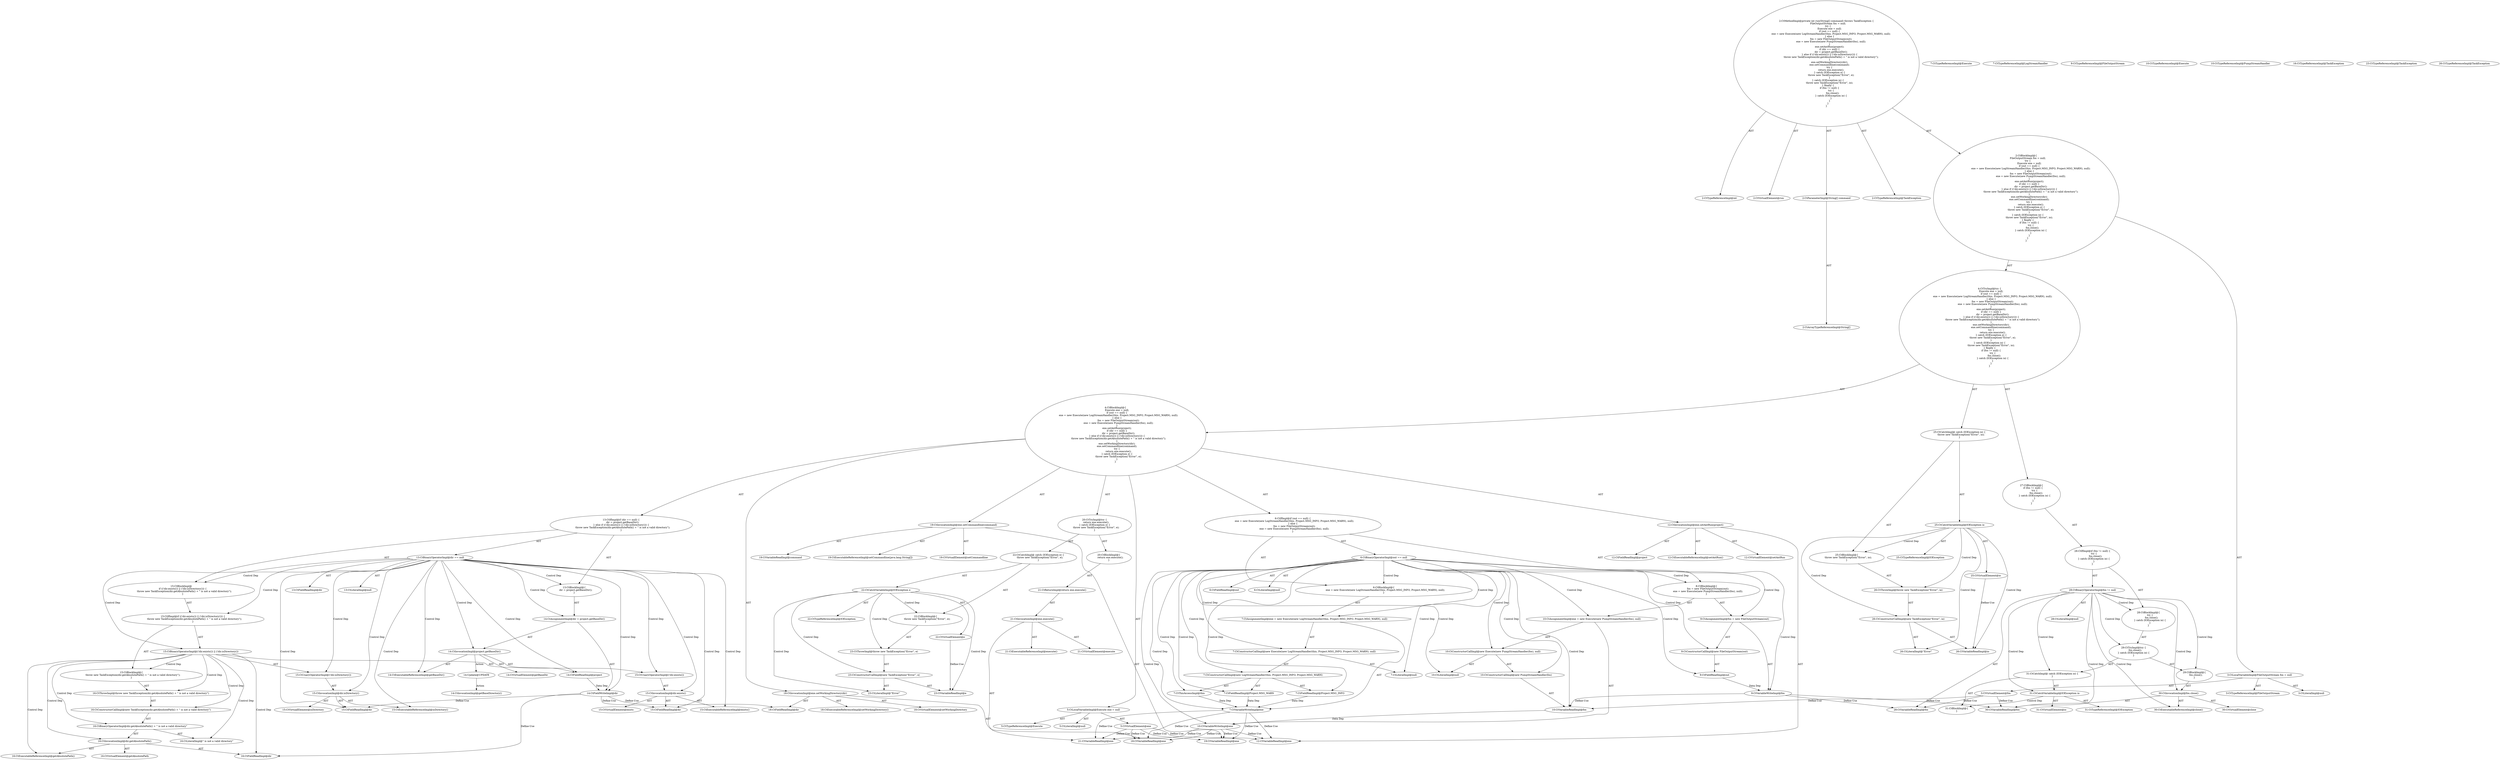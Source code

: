 digraph "run#?,String[]" {
0 [label="2:CtTypeReferenceImpl@int" shape=ellipse]
1 [label="2:CtVirtualElement@run" shape=ellipse]
2 [label="2:CtParameterImpl@String[] command" shape=ellipse]
3 [label="2:CtArrayTypeReferenceImpl@String[]" shape=ellipse]
4 [label="2:CtTypeReferenceImpl@TaskException" shape=ellipse]
5 [label="3:CtTypeReferenceImpl@FileOutputStream" shape=ellipse]
6 [label="3:CtLiteralImpl@null" shape=ellipse]
7 [label="3:CtVirtualElement@fos" shape=ellipse]
8 [label="3:CtLocalVariableImpl@FileOutputStream fos = null" shape=ellipse]
9 [label="5:CtTypeReferenceImpl@Execute" shape=ellipse]
10 [label="5:CtLiteralImpl@null" shape=ellipse]
11 [label="5:CtVirtualElement@exe" shape=ellipse]
12 [label="5:CtLocalVariableImpl@Execute exe = null" shape=ellipse]
13 [label="6:CtFieldReadImpl@out" shape=ellipse]
14 [label="6:CtLiteralImpl@null" shape=ellipse]
15 [label="6:CtBinaryOperatorImpl@out == null" shape=ellipse]
16 [label="7:CtVariableWriteImpl@exe" shape=ellipse]
17 [label="7:CtTypeReferenceImpl@Execute" shape=ellipse]
18 [label="7:CtTypeReferenceImpl@LogStreamHandler" shape=ellipse]
19 [label="7:CtThisAccessImpl@this" shape=ellipse]
20 [label="7:CtFieldReadImpl@Project.MSG_INFO" shape=ellipse]
21 [label="7:CtFieldReadImpl@Project.MSG_WARN" shape=ellipse]
22 [label="7:CtConstructorCallImpl@new LogStreamHandler(this, Project.MSG_INFO, Project.MSG_WARN)" shape=ellipse]
23 [label="7:CtLiteralImpl@null" shape=ellipse]
24 [label="7:CtConstructorCallImpl@new Execute(new LogStreamHandler(this, Project.MSG_INFO, Project.MSG_WARN), null)" shape=ellipse]
25 [label="7:CtAssignmentImpl@exe = new Execute(new LogStreamHandler(this, Project.MSG_INFO, Project.MSG_WARN), null)" shape=ellipse]
26 [label="6:CtBlockImpl@\{
    exe = new Execute(new LogStreamHandler(this, Project.MSG_INFO, Project.MSG_WARN), null);
\}" shape=ellipse]
27 [label="9:CtVariableWriteImpl@fos" shape=ellipse]
28 [label="9:CtTypeReferenceImpl@FileOutputStream" shape=ellipse]
29 [label="9:CtFieldReadImpl@out" shape=ellipse]
30 [label="9:CtConstructorCallImpl@new FileOutputStream(out)" shape=ellipse]
31 [label="9:CtAssignmentImpl@fos = new FileOutputStream(out)" shape=ellipse]
32 [label="10:CtVariableWriteImpl@exe" shape=ellipse]
33 [label="10:CtTypeReferenceImpl@Execute" shape=ellipse]
34 [label="10:CtTypeReferenceImpl@PumpStreamHandler" shape=ellipse]
35 [label="10:CtVariableReadImpl@fos" shape=ellipse]
36 [label="10:CtConstructorCallImpl@new PumpStreamHandler(fos)" shape=ellipse]
37 [label="10:CtLiteralImpl@null" shape=ellipse]
38 [label="10:CtConstructorCallImpl@new Execute(new PumpStreamHandler(fos), null)" shape=ellipse]
39 [label="10:CtAssignmentImpl@exe = new Execute(new PumpStreamHandler(fos), null)" shape=ellipse]
40 [label="8:CtBlockImpl@\{
    fos = new FileOutputStream(out);
    exe = new Execute(new PumpStreamHandler(fos), null);
\}" shape=ellipse]
41 [label="6:CtIfImpl@if (out == null) \{
    exe = new Execute(new LogStreamHandler(this, Project.MSG_INFO, Project.MSG_WARN), null);
\} else \{
    fos = new FileOutputStream(out);
    exe = new Execute(new PumpStreamHandler(fos), null);
\}" shape=ellipse]
42 [label="12:CtExecutableReferenceImpl@setAntRun()" shape=ellipse]
43 [label="12:CtVirtualElement@setAntRun" shape=ellipse]
44 [label="12:CtVariableReadImpl@exe" shape=ellipse]
45 [label="12:CtFieldReadImpl@project" shape=ellipse]
46 [label="12:CtInvocationImpl@exe.setAntRun(project)" shape=ellipse]
47 [label="13:CtFieldReadImpl@dir" shape=ellipse]
48 [label="13:CtLiteralImpl@null" shape=ellipse]
49 [label="13:CtBinaryOperatorImpl@dir == null" shape=ellipse]
50 [label="14:CtFieldWriteImpl@dir" shape=ellipse]
51 [label="14:CtExecutableReferenceImpl@getBaseDir()" shape=ellipse]
52 [label="14:CtVirtualElement@getBaseDir" shape=ellipse]
53 [label="14:CtFieldReadImpl@project" shape=ellipse]
54 [label="14:CtInvocationImpl@project.getBaseDir()" shape=ellipse]
55 [label="14:CtAssignmentImpl@dir = project.getBaseDir()" shape=ellipse]
56 [label="13:CtBlockImpl@\{
    dir = project.getBaseDir();
\}" shape=ellipse]
57 [label="15:CtExecutableReferenceImpl@exists()" shape=ellipse]
58 [label="15:CtVirtualElement@exists" shape=ellipse]
59 [label="15:CtFieldReadImpl@dir" shape=ellipse]
60 [label="15:CtInvocationImpl@dir.exists()" shape=ellipse]
61 [label="15:CtUnaryOperatorImpl@(!dir.exists())" shape=ellipse]
62 [label="15:CtExecutableReferenceImpl@isDirectory()" shape=ellipse]
63 [label="15:CtVirtualElement@isDirectory" shape=ellipse]
64 [label="15:CtFieldReadImpl@dir" shape=ellipse]
65 [label="15:CtInvocationImpl@dir.isDirectory()" shape=ellipse]
66 [label="15:CtUnaryOperatorImpl@(!dir.isDirectory())" shape=ellipse]
67 [label="15:CtBinaryOperatorImpl@(!dir.exists()) || (!dir.isDirectory())" shape=ellipse]
68 [label="16:CtTypeReferenceImpl@TaskException" shape=ellipse]
69 [label="16:CtExecutableReferenceImpl@getAbsolutePath()" shape=ellipse]
70 [label="16:CtVirtualElement@getAbsolutePath" shape=ellipse]
71 [label="16:CtFieldReadImpl@dir" shape=ellipse]
72 [label="16:CtInvocationImpl@dir.getAbsolutePath()" shape=ellipse]
73 [label="16:CtLiteralImpl@\" is not a valid directory\"" shape=ellipse]
74 [label="16:CtBinaryOperatorImpl@dir.getAbsolutePath() + \" is not a valid directory\"" shape=ellipse]
75 [label="16:CtConstructorCallImpl@new TaskException(dir.getAbsolutePath() + \" is not a valid directory\")" shape=ellipse]
76 [label="16:CtThrowImpl@throw new TaskException(dir.getAbsolutePath() + \" is not a valid directory\")" shape=ellipse]
77 [label="15:CtBlockImpl@\{
    throw new TaskException(dir.getAbsolutePath() + \" is not a valid directory\");
\}" shape=ellipse]
78 [label="15:CtIfImpl@if ((!dir.exists()) || (!dir.isDirectory())) \{
    throw new TaskException(dir.getAbsolutePath() + \" is not a valid directory\");
\}" shape=ellipse]
79 [label="15:CtBlockImpl@
    if ((!dir.exists()) || (!dir.isDirectory())) \{
        throw new TaskException(dir.getAbsolutePath() + \" is not a valid directory\");
    \}
" shape=ellipse]
80 [label="13:CtIfImpl@if (dir == null) \{
    dir = project.getBaseDir();
\} else if ((!dir.exists()) || (!dir.isDirectory())) \{
    throw new TaskException(dir.getAbsolutePath() + \" is not a valid directory\");
\}" shape=ellipse]
81 [label="18:CtExecutableReferenceImpl@setWorkingDirectory()" shape=ellipse]
82 [label="18:CtVirtualElement@setWorkingDirectory" shape=ellipse]
83 [label="18:CtVariableReadImpl@exe" shape=ellipse]
84 [label="18:CtFieldReadImpl@dir" shape=ellipse]
85 [label="18:CtInvocationImpl@exe.setWorkingDirectory(dir)" shape=ellipse]
86 [label="19:CtExecutableReferenceImpl@setCommandline(java.lang.String[])" shape=ellipse]
87 [label="19:CtVirtualElement@setCommandline" shape=ellipse]
88 [label="19:CtVariableReadImpl@exe" shape=ellipse]
89 [label="19:CtVariableReadImpl@command" shape=ellipse]
90 [label="19:CtInvocationImpl@exe.setCommandline(command)" shape=ellipse]
91 [label="21:CtExecutableReferenceImpl@execute()" shape=ellipse]
92 [label="21:CtVirtualElement@execute" shape=ellipse]
93 [label="21:CtVariableReadImpl@exe" shape=ellipse]
94 [label="21:CtInvocationImpl@exe.execute()" shape=ellipse]
95 [label="21:CtReturnImpl@return exe.execute()" shape=ellipse]
96 [label="20:CtBlockImpl@\{
    return exe.execute();
\}" shape=ellipse]
97 [label="22:CtVirtualElement@e" shape=ellipse]
98 [label="22:CtTypeReferenceImpl@IOException" shape=ellipse]
99 [label="22:CtCatchVariableImpl@IOException e" shape=ellipse]
100 [label="23:CtTypeReferenceImpl@TaskException" shape=ellipse]
101 [label="23:CtLiteralImpl@\"Error\"" shape=ellipse]
102 [label="23:CtVariableReadImpl@e" shape=ellipse]
103 [label="23:CtConstructorCallImpl@new TaskException(\"Error\", e)" shape=ellipse]
104 [label="23:CtThrowImpl@throw new TaskException(\"Error\", e)" shape=ellipse]
105 [label="22:CtBlockImpl@\{
    throw new TaskException(\"Error\", e);
\}" shape=ellipse]
106 [label="22:CtCatchImpl@ catch (IOException e) \{
    throw new TaskException(\"Error\", e);
\}" shape=ellipse]
107 [label="20:CtTryImpl@try \{
    return exe.execute();
\} catch (IOException e) \{
    throw new TaskException(\"Error\", e);
\}" shape=ellipse]
108 [label="4:CtBlockImpl@\{
    Execute exe = null;
    if (out == null) \{
        exe = new Execute(new LogStreamHandler(this, Project.MSG_INFO, Project.MSG_WARN), null);
    \} else \{
        fos = new FileOutputStream(out);
        exe = new Execute(new PumpStreamHandler(fos), null);
    \}
    exe.setAntRun(project);
    if (dir == null) \{
        dir = project.getBaseDir();
    \} else if ((!dir.exists()) || (!dir.isDirectory())) \{
        throw new TaskException(dir.getAbsolutePath() + \" is not a valid directory\");
    \}
    exe.setWorkingDirectory(dir);
    exe.setCommandline(command);
    try \{
        return exe.execute();
    \} catch (IOException e) \{
        throw new TaskException(\"Error\", e);
    \}
\}" shape=ellipse]
109 [label="25:CtVirtualElement@io" shape=ellipse]
110 [label="25:CtTypeReferenceImpl@IOException" shape=ellipse]
111 [label="25:CtCatchVariableImpl@IOException io" shape=ellipse]
112 [label="26:CtTypeReferenceImpl@TaskException" shape=ellipse]
113 [label="26:CtLiteralImpl@\"Error\"" shape=ellipse]
114 [label="26:CtVariableReadImpl@io" shape=ellipse]
115 [label="26:CtConstructorCallImpl@new TaskException(\"Error\", io)" shape=ellipse]
116 [label="26:CtThrowImpl@throw new TaskException(\"Error\", io)" shape=ellipse]
117 [label="25:CtBlockImpl@\{
    throw new TaskException(\"Error\", io);
\}" shape=ellipse]
118 [label="25:CtCatchImpl@ catch (IOException io) \{
    throw new TaskException(\"Error\", io);
\}" shape=ellipse]
119 [label="28:CtVariableReadImpl@fos" shape=ellipse]
120 [label="28:CtLiteralImpl@null" shape=ellipse]
121 [label="28:CtBinaryOperatorImpl@fos != null" shape=ellipse]
122 [label="30:CtExecutableReferenceImpl@close()" shape=ellipse]
123 [label="30:CtVirtualElement@close" shape=ellipse]
124 [label="30:CtVariableReadImpl@fos" shape=ellipse]
125 [label="30:CtInvocationImpl@fos.close()" shape=ellipse]
126 [label="29:CtBlockImpl@\{
    fos.close();
\}" shape=ellipse]
127 [label="31:CtVirtualElement@io" shape=ellipse]
128 [label="31:CtTypeReferenceImpl@IOException" shape=ellipse]
129 [label="31:CtCatchVariableImpl@IOException io" shape=ellipse]
130 [label="31:CtBlockImpl@\{
\}" shape=ellipse]
131 [label="31:CtCatchImpl@ catch (IOException io) \{
\}" shape=ellipse]
132 [label="29:CtTryImpl@try \{
    fos.close();
\} catch (IOException io) \{
\}" shape=ellipse]
133 [label="28:CtBlockImpl@\{
    try \{
        fos.close();
    \} catch (IOException io) \{
    \}
\}" shape=ellipse]
134 [label="28:CtIfImpl@if (fos != null) \{
    try \{
        fos.close();
    \} catch (IOException io) \{
    \}
\}" shape=ellipse]
135 [label="27:CtBlockImpl@\{
    if (fos != null) \{
        try \{
            fos.close();
        \} catch (IOException io) \{
        \}
    \}
\}" shape=ellipse]
136 [label="4:CtTryImpl@try \{
    Execute exe = null;
    if (out == null) \{
        exe = new Execute(new LogStreamHandler(this, Project.MSG_INFO, Project.MSG_WARN), null);
    \} else \{
        fos = new FileOutputStream(out);
        exe = new Execute(new PumpStreamHandler(fos), null);
    \}
    exe.setAntRun(project);
    if (dir == null) \{
        dir = project.getBaseDir();
    \} else if ((!dir.exists()) || (!dir.isDirectory())) \{
        throw new TaskException(dir.getAbsolutePath() + \" is not a valid directory\");
    \}
    exe.setWorkingDirectory(dir);
    exe.setCommandline(command);
    try \{
        return exe.execute();
    \} catch (IOException e) \{
        throw new TaskException(\"Error\", e);
    \}
\} catch (IOException io) \{
    throw new TaskException(\"Error\", io);
\} finally \{
    if (fos != null) \{
        try \{
            fos.close();
        \} catch (IOException io) \{
        \}
    \}
\}" shape=ellipse]
137 [label="2:CtBlockImpl@\{
    FileOutputStream fos = null;
    try \{
        Execute exe = null;
        if (out == null) \{
            exe = new Execute(new LogStreamHandler(this, Project.MSG_INFO, Project.MSG_WARN), null);
        \} else \{
            fos = new FileOutputStream(out);
            exe = new Execute(new PumpStreamHandler(fos), null);
        \}
        exe.setAntRun(project);
        if (dir == null) \{
            dir = project.getBaseDir();
        \} else if ((!dir.exists()) || (!dir.isDirectory())) \{
            throw new TaskException(dir.getAbsolutePath() + \" is not a valid directory\");
        \}
        exe.setWorkingDirectory(dir);
        exe.setCommandline(command);
        try \{
            return exe.execute();
        \} catch (IOException e) \{
            throw new TaskException(\"Error\", e);
        \}
    \} catch (IOException io) \{
        throw new TaskException(\"Error\", io);
    \} finally \{
        if (fos != null) \{
            try \{
                fos.close();
            \} catch (IOException io) \{
            \}
        \}
    \}
\}" shape=ellipse]
138 [label="2:CtMethodImpl@private int run(String[] command) throws TaskException \{
    FileOutputStream fos = null;
    try \{
        Execute exe = null;
        if (out == null) \{
            exe = new Execute(new LogStreamHandler(this, Project.MSG_INFO, Project.MSG_WARN), null);
        \} else \{
            fos = new FileOutputStream(out);
            exe = new Execute(new PumpStreamHandler(fos), null);
        \}
        exe.setAntRun(project);
        if (dir == null) \{
            dir = project.getBaseDir();
        \} else if ((!dir.exists()) || (!dir.isDirectory())) \{
            throw new TaskException(dir.getAbsolutePath() + \" is not a valid directory\");
        \}
        exe.setWorkingDirectory(dir);
        exe.setCommandline(command);
        try \{
            return exe.execute();
        \} catch (IOException e) \{
            throw new TaskException(\"Error\", e);
        \}
    \} catch (IOException io) \{
        throw new TaskException(\"Error\", io);
    \} finally \{
        if (fos != null) \{
            try \{
                fos.close();
            \} catch (IOException io) \{
            \}
        \}
    \}
\}" shape=ellipse]
139 [label="14:Update@UPDATE" shape=ellipse]
140 [label="14:CtInvocationImpl@getBaseDirectory()" shape=ellipse]
2 -> 3 [label="AST"];
7 -> 35 [label="Define-Use"];
7 -> 119 [label="Define-Use"];
7 -> 124 [label="Define-Use"];
8 -> 7 [label="AST"];
8 -> 5 [label="AST"];
8 -> 6 [label="AST"];
11 -> 44 [label="Define-Use"];
11 -> 83 [label="Define-Use"];
11 -> 88 [label="Define-Use"];
11 -> 93 [label="Define-Use"];
12 -> 11 [label="AST"];
12 -> 9 [label="AST"];
12 -> 10 [label="AST"];
15 -> 13 [label="AST"];
15 -> 14 [label="AST"];
15 -> 26 [label="Control Dep"];
15 -> 25 [label="Control Dep"];
15 -> 16 [label="Control Dep"];
15 -> 24 [label="Control Dep"];
15 -> 22 [label="Control Dep"];
15 -> 19 [label="Control Dep"];
15 -> 20 [label="Control Dep"];
15 -> 21 [label="Control Dep"];
15 -> 23 [label="Control Dep"];
15 -> 40 [label="Control Dep"];
15 -> 31 [label="Control Dep"];
15 -> 27 [label="Control Dep"];
15 -> 30 [label="Control Dep"];
15 -> 29 [label="Control Dep"];
15 -> 39 [label="Control Dep"];
15 -> 32 [label="Control Dep"];
15 -> 38 [label="Control Dep"];
15 -> 36 [label="Control Dep"];
15 -> 35 [label="Control Dep"];
15 -> 37 [label="Control Dep"];
16 -> 44 [label="Define-Use"];
16 -> 83 [label="Define-Use"];
16 -> 88 [label="Define-Use"];
16 -> 93 [label="Define-Use"];
19 -> 16 [label="Data Dep"];
20 -> 16 [label="Data Dep"];
21 -> 16 [label="Data Dep"];
22 -> 19 [label="AST"];
22 -> 20 [label="AST"];
22 -> 21 [label="AST"];
24 -> 22 [label="AST"];
24 -> 23 [label="AST"];
25 -> 16 [label="AST"];
25 -> 24 [label="AST"];
26 -> 25 [label="AST"];
27 -> 35 [label="Define-Use"];
27 -> 119 [label="Define-Use"];
27 -> 124 [label="Define-Use"];
29 -> 27 [label="Data Dep"];
30 -> 29 [label="AST"];
31 -> 27 [label="AST"];
31 -> 30 [label="AST"];
32 -> 44 [label="Define-Use"];
32 -> 83 [label="Define-Use"];
32 -> 88 [label="Define-Use"];
32 -> 93 [label="Define-Use"];
35 -> 32 [label="Data Dep"];
36 -> 35 [label="AST"];
38 -> 36 [label="AST"];
38 -> 37 [label="AST"];
39 -> 32 [label="AST"];
39 -> 38 [label="AST"];
40 -> 31 [label="AST"];
40 -> 39 [label="AST"];
41 -> 15 [label="AST"];
41 -> 26 [label="AST"];
41 -> 40 [label="AST"];
46 -> 43 [label="AST"];
46 -> 44 [label="AST"];
46 -> 42 [label="AST"];
46 -> 45 [label="AST"];
49 -> 47 [label="AST"];
49 -> 48 [label="AST"];
49 -> 56 [label="Control Dep"];
49 -> 55 [label="Control Dep"];
49 -> 50 [label="Control Dep"];
49 -> 54 [label="Control Dep"];
49 -> 51 [label="Control Dep"];
49 -> 53 [label="Control Dep"];
49 -> 79 [label="Control Dep"];
49 -> 78 [label="Control Dep"];
49 -> 67 [label="Control Dep"];
49 -> 61 [label="Control Dep"];
49 -> 60 [label="Control Dep"];
49 -> 57 [label="Control Dep"];
49 -> 59 [label="Control Dep"];
49 -> 66 [label="Control Dep"];
49 -> 65 [label="Control Dep"];
49 -> 62 [label="Control Dep"];
49 -> 64 [label="Control Dep"];
50 -> 59 [label="Define-Use"];
50 -> 64 [label="Define-Use"];
50 -> 71 [label="Define-Use"];
50 -> 84 [label="Define-Use"];
53 -> 50 [label="Data Dep"];
54 -> 52 [label="AST"];
54 -> 53 [label="AST"];
54 -> 51 [label="AST"];
54 -> 139 [label="Action"];
55 -> 50 [label="AST"];
55 -> 54 [label="AST"];
56 -> 55 [label="AST"];
60 -> 58 [label="AST"];
60 -> 59 [label="AST"];
60 -> 57 [label="AST"];
61 -> 60 [label="AST"];
65 -> 63 [label="AST"];
65 -> 64 [label="AST"];
65 -> 62 [label="AST"];
66 -> 65 [label="AST"];
67 -> 61 [label="AST"];
67 -> 66 [label="AST"];
67 -> 77 [label="Control Dep"];
67 -> 76 [label="Control Dep"];
67 -> 75 [label="Control Dep"];
67 -> 74 [label="Control Dep"];
67 -> 72 [label="Control Dep"];
67 -> 69 [label="Control Dep"];
67 -> 71 [label="Control Dep"];
67 -> 73 [label="Control Dep"];
72 -> 70 [label="AST"];
72 -> 71 [label="AST"];
72 -> 69 [label="AST"];
74 -> 72 [label="AST"];
74 -> 73 [label="AST"];
75 -> 74 [label="AST"];
76 -> 75 [label="AST"];
77 -> 76 [label="AST"];
78 -> 67 [label="AST"];
78 -> 77 [label="AST"];
79 -> 78 [label="AST"];
80 -> 49 [label="AST"];
80 -> 56 [label="AST"];
80 -> 79 [label="AST"];
85 -> 82 [label="AST"];
85 -> 83 [label="AST"];
85 -> 81 [label="AST"];
85 -> 84 [label="AST"];
90 -> 87 [label="AST"];
90 -> 88 [label="AST"];
90 -> 86 [label="AST"];
90 -> 89 [label="AST"];
94 -> 92 [label="AST"];
94 -> 93 [label="AST"];
94 -> 91 [label="AST"];
95 -> 94 [label="AST"];
96 -> 95 [label="AST"];
97 -> 102 [label="Define-Use"];
99 -> 97 [label="AST"];
99 -> 98 [label="AST"];
99 -> 105 [label="Control Dep"];
99 -> 104 [label="Control Dep"];
99 -> 103 [label="Control Dep"];
99 -> 101 [label="Control Dep"];
99 -> 102 [label="Control Dep"];
103 -> 101 [label="AST"];
103 -> 102 [label="AST"];
104 -> 103 [label="AST"];
105 -> 104 [label="AST"];
106 -> 99 [label="AST"];
106 -> 105 [label="AST"];
107 -> 96 [label="AST"];
107 -> 106 [label="AST"];
108 -> 12 [label="AST"];
108 -> 41 [label="AST"];
108 -> 46 [label="AST"];
108 -> 80 [label="AST"];
108 -> 85 [label="AST"];
108 -> 90 [label="AST"];
108 -> 107 [label="AST"];
109 -> 114 [label="Define-Use"];
111 -> 109 [label="AST"];
111 -> 110 [label="AST"];
111 -> 117 [label="Control Dep"];
111 -> 116 [label="Control Dep"];
111 -> 115 [label="Control Dep"];
111 -> 113 [label="Control Dep"];
111 -> 114 [label="Control Dep"];
115 -> 113 [label="AST"];
115 -> 114 [label="AST"];
116 -> 115 [label="AST"];
117 -> 116 [label="AST"];
118 -> 111 [label="AST"];
118 -> 117 [label="AST"];
121 -> 119 [label="AST"];
121 -> 120 [label="AST"];
121 -> 133 [label="Control Dep"];
121 -> 132 [label="Control Dep"];
121 -> 126 [label="Control Dep"];
121 -> 125 [label="Control Dep"];
121 -> 122 [label="Control Dep"];
121 -> 124 [label="Control Dep"];
121 -> 131 [label="Control Dep"];
121 -> 129 [label="Control Dep"];
125 -> 123 [label="AST"];
125 -> 124 [label="AST"];
125 -> 122 [label="AST"];
126 -> 125 [label="AST"];
129 -> 127 [label="AST"];
129 -> 128 [label="AST"];
129 -> 130 [label="Control Dep"];
131 -> 129 [label="AST"];
131 -> 130 [label="AST"];
132 -> 126 [label="AST"];
132 -> 131 [label="AST"];
133 -> 132 [label="AST"];
134 -> 121 [label="AST"];
134 -> 133 [label="AST"];
135 -> 134 [label="AST"];
136 -> 108 [label="AST"];
136 -> 118 [label="AST"];
136 -> 135 [label="AST"];
137 -> 8 [label="AST"];
137 -> 136 [label="AST"];
138 -> 1 [label="AST"];
138 -> 0 [label="AST"];
138 -> 2 [label="AST"];
138 -> 4 [label="AST"];
138 -> 137 [label="AST"];
139 -> 140 [label="Action"];
}
